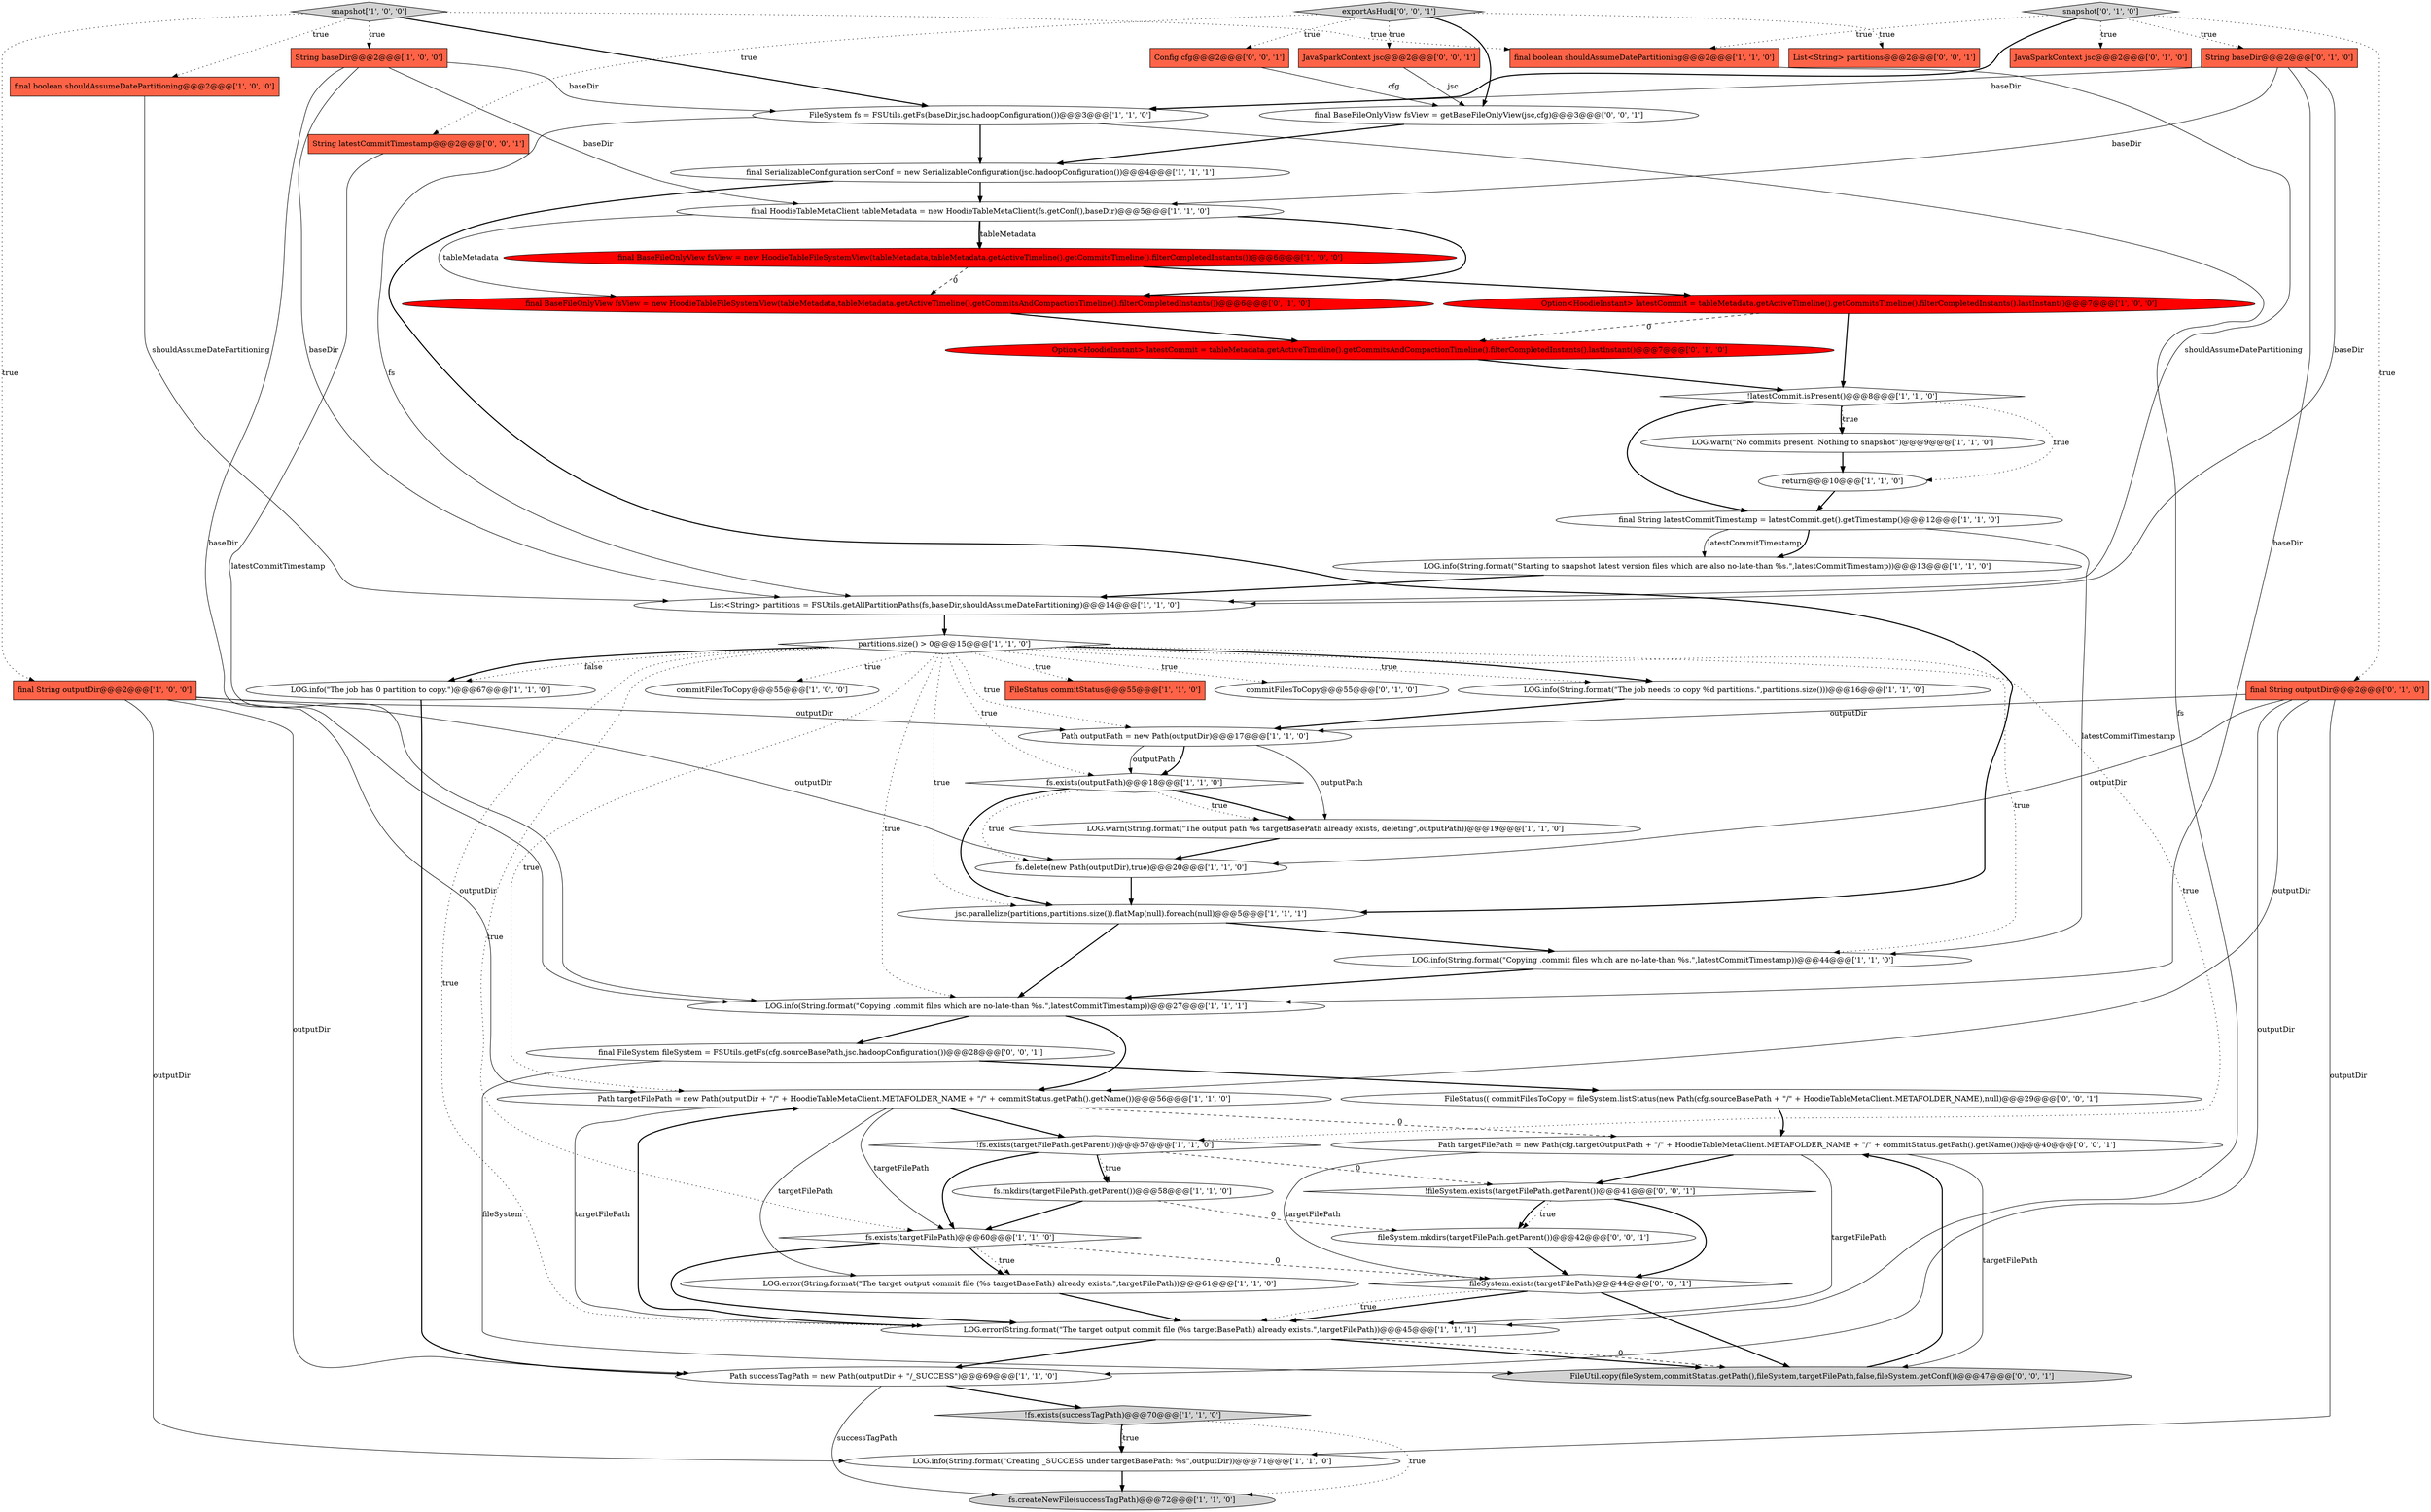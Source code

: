 digraph {
31 [style = filled, label = "final String latestCommitTimestamp = latestCommit.get().getTimestamp()@@@12@@@['1', '1', '0']", fillcolor = white, shape = ellipse image = "AAA0AAABBB1BBB"];
29 [style = filled, label = "Path successTagPath = new Path(outputDir + \"/_SUCCESS\")@@@69@@@['1', '1', '0']", fillcolor = white, shape = ellipse image = "AAA0AAABBB1BBB"];
32 [style = filled, label = "Option<HoodieInstant> latestCommit = tableMetadata.getActiveTimeline().getCommitsTimeline().filterCompletedInstants().lastInstant()@@@7@@@['1', '0', '0']", fillcolor = red, shape = ellipse image = "AAA1AAABBB1BBB"];
54 [style = filled, label = "Path targetFilePath = new Path(cfg.targetOutputPath + \"/\" + HoodieTableMetaClient.METAFOLDER_NAME + \"/\" + commitStatus.getPath().getName())@@@40@@@['0', '0', '1']", fillcolor = white, shape = ellipse image = "AAA0AAABBB3BBB"];
26 [style = filled, label = "LOG.warn(String.format(\"The output path %s targetBasePath already exists, deleting\",outputPath))@@@19@@@['1', '1', '0']", fillcolor = white, shape = ellipse image = "AAA0AAABBB1BBB"];
21 [style = filled, label = "Path targetFilePath = new Path(outputDir + \"/\" + HoodieTableMetaClient.METAFOLDER_NAME + \"/\" + commitStatus.getPath().getName())@@@56@@@['1', '1', '0']", fillcolor = white, shape = ellipse image = "AAA0AAABBB1BBB"];
4 [style = filled, label = "fs.mkdirs(targetFilePath.getParent())@@@58@@@['1', '1', '0']", fillcolor = white, shape = ellipse image = "AAA0AAABBB1BBB"];
39 [style = filled, label = "JavaSparkContext jsc@@@2@@@['0', '1', '0']", fillcolor = tomato, shape = box image = "AAA0AAABBB2BBB"];
7 [style = filled, label = "LOG.info(String.format(\"Starting to snapshot latest version files which are also no-late-than %s.\",latestCommitTimestamp))@@@13@@@['1', '1', '0']", fillcolor = white, shape = ellipse image = "AAA0AAABBB1BBB"];
38 [style = filled, label = "String baseDir@@@2@@@['0', '1', '0']", fillcolor = tomato, shape = box image = "AAA0AAABBB2BBB"];
17 [style = filled, label = "FileStatus commitStatus@@@55@@@['1', '1', '0']", fillcolor = tomato, shape = box image = "AAA0AAABBB1BBB"];
40 [style = filled, label = "Option<HoodieInstant> latestCommit = tableMetadata.getActiveTimeline().getCommitsAndCompactionTimeline().filterCompletedInstants().lastInstant()@@@7@@@['0', '1', '0']", fillcolor = red, shape = ellipse image = "AAA1AAABBB2BBB"];
12 [style = filled, label = "fs.delete(new Path(outputDir),true)@@@20@@@['1', '1', '0']", fillcolor = white, shape = ellipse image = "AAA0AAABBB1BBB"];
22 [style = filled, label = "LOG.info(String.format(\"Creating _SUCCESS under targetBasePath: %s\",outputDir))@@@71@@@['1', '1', '0']", fillcolor = white, shape = ellipse image = "AAA0AAABBB1BBB"];
20 [style = filled, label = "snapshot['1', '0', '0']", fillcolor = lightgray, shape = diamond image = "AAA0AAABBB1BBB"];
25 [style = filled, label = "return@@@10@@@['1', '1', '0']", fillcolor = white, shape = ellipse image = "AAA0AAABBB1BBB"];
24 [style = filled, label = "FileSystem fs = FSUtils.getFs(baseDir,jsc.hadoopConfiguration())@@@3@@@['1', '1', '0']", fillcolor = white, shape = ellipse image = "AAA0AAABBB1BBB"];
49 [style = filled, label = "Config cfg@@@2@@@['0', '0', '1']", fillcolor = tomato, shape = box image = "AAA0AAABBB3BBB"];
10 [style = filled, label = "fs.exists(targetFilePath)@@@60@@@['1', '1', '0']", fillcolor = white, shape = diamond image = "AAA0AAABBB1BBB"];
6 [style = filled, label = "final HoodieTableMetaClient tableMetadata = new HoodieTableMetaClient(fs.getConf(),baseDir)@@@5@@@['1', '1', '0']", fillcolor = white, shape = ellipse image = "AAA0AAABBB1BBB"];
0 [style = filled, label = "String baseDir@@@2@@@['1', '0', '0']", fillcolor = tomato, shape = box image = "AAA0AAABBB1BBB"];
35 [style = filled, label = "LOG.error(String.format(\"The target output commit file (%s targetBasePath) already exists.\",targetFilePath))@@@45@@@['1', '1', '1']", fillcolor = white, shape = ellipse image = "AAA0AAABBB1BBB"];
44 [style = filled, label = "commitFilesToCopy@@@55@@@['0', '1', '0']", fillcolor = white, shape = ellipse image = "AAA0AAABBB2BBB"];
16 [style = filled, label = "LOG.info(\"The job has 0 partition to copy.\")@@@67@@@['1', '1', '0']", fillcolor = white, shape = ellipse image = "AAA0AAABBB1BBB"];
14 [style = filled, label = "final String outputDir@@@2@@@['1', '0', '0']", fillcolor = tomato, shape = box image = "AAA0AAABBB1BBB"];
46 [style = filled, label = "String latestCommitTimestamp@@@2@@@['0', '0', '1']", fillcolor = tomato, shape = box image = "AAA0AAABBB3BBB"];
56 [style = filled, label = "final FileSystem fileSystem = FSUtils.getFs(cfg.sourceBasePath,jsc.hadoopConfiguration())@@@28@@@['0', '0', '1']", fillcolor = white, shape = ellipse image = "AAA0AAABBB3BBB"];
11 [style = filled, label = "final BaseFileOnlyView fsView = new HoodieTableFileSystemView(tableMetadata,tableMetadata.getActiveTimeline().getCommitsTimeline().filterCompletedInstants())@@@6@@@['1', '0', '0']", fillcolor = red, shape = ellipse image = "AAA1AAABBB1BBB"];
1 [style = filled, label = "final SerializableConfiguration serConf = new SerializableConfiguration(jsc.hadoopConfiguration())@@@4@@@['1', '1', '1']", fillcolor = white, shape = ellipse image = "AAA0AAABBB1BBB"];
53 [style = filled, label = "!fileSystem.exists(targetFilePath.getParent())@@@41@@@['0', '0', '1']", fillcolor = white, shape = diamond image = "AAA0AAABBB3BBB"];
8 [style = filled, label = "jsc.parallelize(partitions,partitions.size()).flatMap(null).foreach(null)@@@5@@@['1', '1', '1']", fillcolor = white, shape = ellipse image = "AAA0AAABBB1BBB"];
19 [style = filled, label = "final boolean shouldAssumeDatePartitioning@@@2@@@['1', '1', '0']", fillcolor = tomato, shape = box image = "AAA0AAABBB1BBB"];
55 [style = filled, label = "FileStatus(( commitFilesToCopy = fileSystem.listStatus(new Path(cfg.sourceBasePath + \"/\" + HoodieTableMetaClient.METAFOLDER_NAME),null)@@@29@@@['0', '0', '1']", fillcolor = white, shape = ellipse image = "AAA0AAABBB3BBB"];
18 [style = filled, label = "LOG.info(String.format(\"Copying .commit files which are no-late-than %s.\",latestCommitTimestamp))@@@44@@@['1', '1', '0']", fillcolor = white, shape = ellipse image = "AAA0AAABBB1BBB"];
42 [style = filled, label = "final String outputDir@@@2@@@['0', '1', '0']", fillcolor = tomato, shape = box image = "AAA0AAABBB2BBB"];
48 [style = filled, label = "JavaSparkContext jsc@@@2@@@['0', '0', '1']", fillcolor = tomato, shape = box image = "AAA0AAABBB3BBB"];
5 [style = filled, label = "!fs.exists(successTagPath)@@@70@@@['1', '1', '0']", fillcolor = lightgray, shape = diamond image = "AAA0AAABBB1BBB"];
52 [style = filled, label = "fileSystem.exists(targetFilePath)@@@44@@@['0', '0', '1']", fillcolor = white, shape = diamond image = "AAA0AAABBB3BBB"];
57 [style = filled, label = "FileUtil.copy(fileSystem,commitStatus.getPath(),fileSystem,targetFilePath,false,fileSystem.getConf())@@@47@@@['0', '0', '1']", fillcolor = lightgray, shape = ellipse image = "AAA0AAABBB3BBB"];
45 [style = filled, label = "fileSystem.mkdirs(targetFilePath.getParent())@@@42@@@['0', '0', '1']", fillcolor = white, shape = ellipse image = "AAA0AAABBB3BBB"];
36 [style = filled, label = "LOG.warn(\"No commits present. Nothing to snapshot\")@@@9@@@['1', '1', '0']", fillcolor = white, shape = ellipse image = "AAA0AAABBB1BBB"];
43 [style = filled, label = "final BaseFileOnlyView fsView = new HoodieTableFileSystemView(tableMetadata,tableMetadata.getActiveTimeline().getCommitsAndCompactionTimeline().filterCompletedInstants())@@@6@@@['0', '1', '0']", fillcolor = red, shape = ellipse image = "AAA1AAABBB2BBB"];
51 [style = filled, label = "exportAsHudi['0', '0', '1']", fillcolor = lightgray, shape = diamond image = "AAA0AAABBB3BBB"];
34 [style = filled, label = "!fs.exists(targetFilePath.getParent())@@@57@@@['1', '1', '0']", fillcolor = white, shape = diamond image = "AAA0AAABBB1BBB"];
28 [style = filled, label = "LOG.info(String.format(\"Copying .commit files which are no-late-than %s.\",latestCommitTimestamp))@@@27@@@['1', '1', '1']", fillcolor = white, shape = ellipse image = "AAA0AAABBB1BBB"];
33 [style = filled, label = "fs.exists(outputPath)@@@18@@@['1', '1', '0']", fillcolor = white, shape = diamond image = "AAA0AAABBB1BBB"];
23 [style = filled, label = "LOG.info(String.format(\"The job needs to copy %d partitions.\",partitions.size()))@@@16@@@['1', '1', '0']", fillcolor = white, shape = ellipse image = "AAA0AAABBB1BBB"];
3 [style = filled, label = "fs.createNewFile(successTagPath)@@@72@@@['1', '1', '0']", fillcolor = lightgray, shape = ellipse image = "AAA0AAABBB1BBB"];
2 [style = filled, label = "commitFilesToCopy@@@55@@@['1', '0', '0']", fillcolor = white, shape = ellipse image = "AAA0AAABBB1BBB"];
30 [style = filled, label = "List<String> partitions = FSUtils.getAllPartitionPaths(fs,baseDir,shouldAssumeDatePartitioning)@@@14@@@['1', '1', '0']", fillcolor = white, shape = ellipse image = "AAA0AAABBB1BBB"];
37 [style = filled, label = "partitions.size() > 0@@@15@@@['1', '1', '0']", fillcolor = white, shape = diamond image = "AAA0AAABBB1BBB"];
50 [style = filled, label = "final BaseFileOnlyView fsView = getBaseFileOnlyView(jsc,cfg)@@@3@@@['0', '0', '1']", fillcolor = white, shape = ellipse image = "AAA0AAABBB3BBB"];
13 [style = filled, label = "!latestCommit.isPresent()@@@8@@@['1', '1', '0']", fillcolor = white, shape = diamond image = "AAA0AAABBB1BBB"];
15 [style = filled, label = "LOG.error(String.format(\"The target output commit file (%s targetBasePath) already exists.\",targetFilePath))@@@61@@@['1', '1', '0']", fillcolor = white, shape = ellipse image = "AAA0AAABBB1BBB"];
9 [style = filled, label = "final boolean shouldAssumeDatePartitioning@@@2@@@['1', '0', '0']", fillcolor = tomato, shape = box image = "AAA0AAABBB1BBB"];
41 [style = filled, label = "snapshot['0', '1', '0']", fillcolor = lightgray, shape = diamond image = "AAA0AAABBB2BBB"];
47 [style = filled, label = "List<String> partitions@@@2@@@['0', '0', '1']", fillcolor = tomato, shape = box image = "AAA0AAABBB3BBB"];
27 [style = filled, label = "Path outputPath = new Path(outputDir)@@@17@@@['1', '1', '0']", fillcolor = white, shape = ellipse image = "AAA0AAABBB1BBB"];
6->43 [style = bold, label=""];
54->52 [style = solid, label="targetFilePath"];
29->5 [style = bold, label=""];
29->3 [style = solid, label="successTagPath"];
7->30 [style = bold, label=""];
20->0 [style = dotted, label="true"];
42->29 [style = solid, label="outputDir"];
10->35 [style = bold, label=""];
51->48 [style = dotted, label="true"];
21->35 [style = solid, label="targetFilePath"];
14->12 [style = solid, label="outputDir"];
51->47 [style = dotted, label="true"];
40->13 [style = bold, label=""];
41->38 [style = dotted, label="true"];
14->22 [style = solid, label="outputDir"];
42->22 [style = solid, label="outputDir"];
33->26 [style = dotted, label="true"];
21->10 [style = solid, label="targetFilePath"];
25->31 [style = bold, label=""];
43->40 [style = bold, label=""];
26->12 [style = bold, label=""];
28->21 [style = bold, label=""];
51->50 [style = bold, label=""];
0->24 [style = solid, label="baseDir"];
5->22 [style = dotted, label="true"];
6->11 [style = bold, label=""];
13->36 [style = bold, label=""];
54->53 [style = bold, label=""];
42->21 [style = solid, label="outputDir"];
11->43 [style = dashed, label="0"];
41->42 [style = dotted, label="true"];
27->33 [style = bold, label=""];
13->31 [style = bold, label=""];
42->27 [style = solid, label="outputDir"];
49->50 [style = solid, label="cfg"];
37->16 [style = dotted, label="false"];
52->35 [style = bold, label=""];
27->26 [style = solid, label="outputPath"];
42->12 [style = solid, label="outputDir"];
57->54 [style = bold, label=""];
8->28 [style = bold, label=""];
13->25 [style = dotted, label="true"];
8->18 [style = bold, label=""];
13->36 [style = dotted, label="true"];
53->52 [style = bold, label=""];
6->43 [style = solid, label="tableMetadata"];
31->7 [style = solid, label="latestCommitTimestamp"];
16->29 [style = bold, label=""];
14->21 [style = solid, label="outputDir"];
21->15 [style = solid, label="targetFilePath"];
14->27 [style = solid, label="outputDir"];
37->18 [style = dotted, label="true"];
5->3 [style = dotted, label="true"];
35->21 [style = bold, label=""];
18->28 [style = bold, label=""];
15->35 [style = bold, label=""];
19->30 [style = solid, label="shouldAssumeDatePartitioning"];
35->57 [style = bold, label=""];
37->8 [style = dotted, label="true"];
36->25 [style = bold, label=""];
48->50 [style = solid, label="jsc"];
6->11 [style = solid, label="tableMetadata"];
5->22 [style = bold, label=""];
33->8 [style = bold, label=""];
45->52 [style = bold, label=""];
27->33 [style = solid, label="outputPath"];
37->16 [style = bold, label=""];
46->28 [style = solid, label="latestCommitTimestamp"];
21->54 [style = dashed, label="0"];
4->10 [style = bold, label=""];
38->24 [style = solid, label="baseDir"];
1->8 [style = bold, label=""];
35->29 [style = bold, label=""];
20->9 [style = dotted, label="true"];
33->12 [style = dotted, label="true"];
21->34 [style = bold, label=""];
20->14 [style = dotted, label="true"];
0->6 [style = solid, label="baseDir"];
51->49 [style = dotted, label="true"];
54->35 [style = solid, label="targetFilePath"];
11->32 [style = bold, label=""];
53->45 [style = dotted, label="true"];
31->7 [style = bold, label=""];
33->26 [style = bold, label=""];
14->29 [style = solid, label="outputDir"];
38->30 [style = solid, label="baseDir"];
4->45 [style = dashed, label="0"];
10->52 [style = dashed, label="0"];
37->35 [style = dotted, label="true"];
1->6 [style = bold, label=""];
12->8 [style = bold, label=""];
34->4 [style = dotted, label="true"];
20->19 [style = dotted, label="true"];
37->34 [style = dotted, label="true"];
24->1 [style = bold, label=""];
37->27 [style = dotted, label="true"];
54->57 [style = solid, label="targetFilePath"];
37->44 [style = dotted, label="true"];
38->6 [style = solid, label="baseDir"];
41->19 [style = dotted, label="true"];
38->28 [style = solid, label="baseDir"];
0->28 [style = solid, label="baseDir"];
9->30 [style = solid, label="shouldAssumeDatePartitioning"];
37->10 [style = dotted, label="true"];
24->35 [style = solid, label="fs"];
37->33 [style = dotted, label="true"];
56->57 [style = solid, label="fileSystem"];
10->15 [style = bold, label=""];
23->27 [style = bold, label=""];
41->24 [style = bold, label=""];
37->21 [style = dotted, label="true"];
41->39 [style = dotted, label="true"];
30->37 [style = bold, label=""];
37->23 [style = bold, label=""];
34->10 [style = bold, label=""];
35->57 [style = dashed, label="0"];
24->30 [style = solid, label="fs"];
34->53 [style = dashed, label="0"];
28->56 [style = bold, label=""];
37->17 [style = dotted, label="true"];
22->3 [style = bold, label=""];
10->15 [style = dotted, label="true"];
32->40 [style = dashed, label="0"];
31->18 [style = solid, label="latestCommitTimestamp"];
50->1 [style = bold, label=""];
52->35 [style = dotted, label="true"];
0->30 [style = solid, label="baseDir"];
34->4 [style = bold, label=""];
37->28 [style = dotted, label="true"];
55->54 [style = bold, label=""];
52->57 [style = bold, label=""];
32->13 [style = bold, label=""];
20->24 [style = bold, label=""];
37->23 [style = dotted, label="true"];
37->2 [style = dotted, label="true"];
53->45 [style = bold, label=""];
51->46 [style = dotted, label="true"];
56->55 [style = bold, label=""];
}
